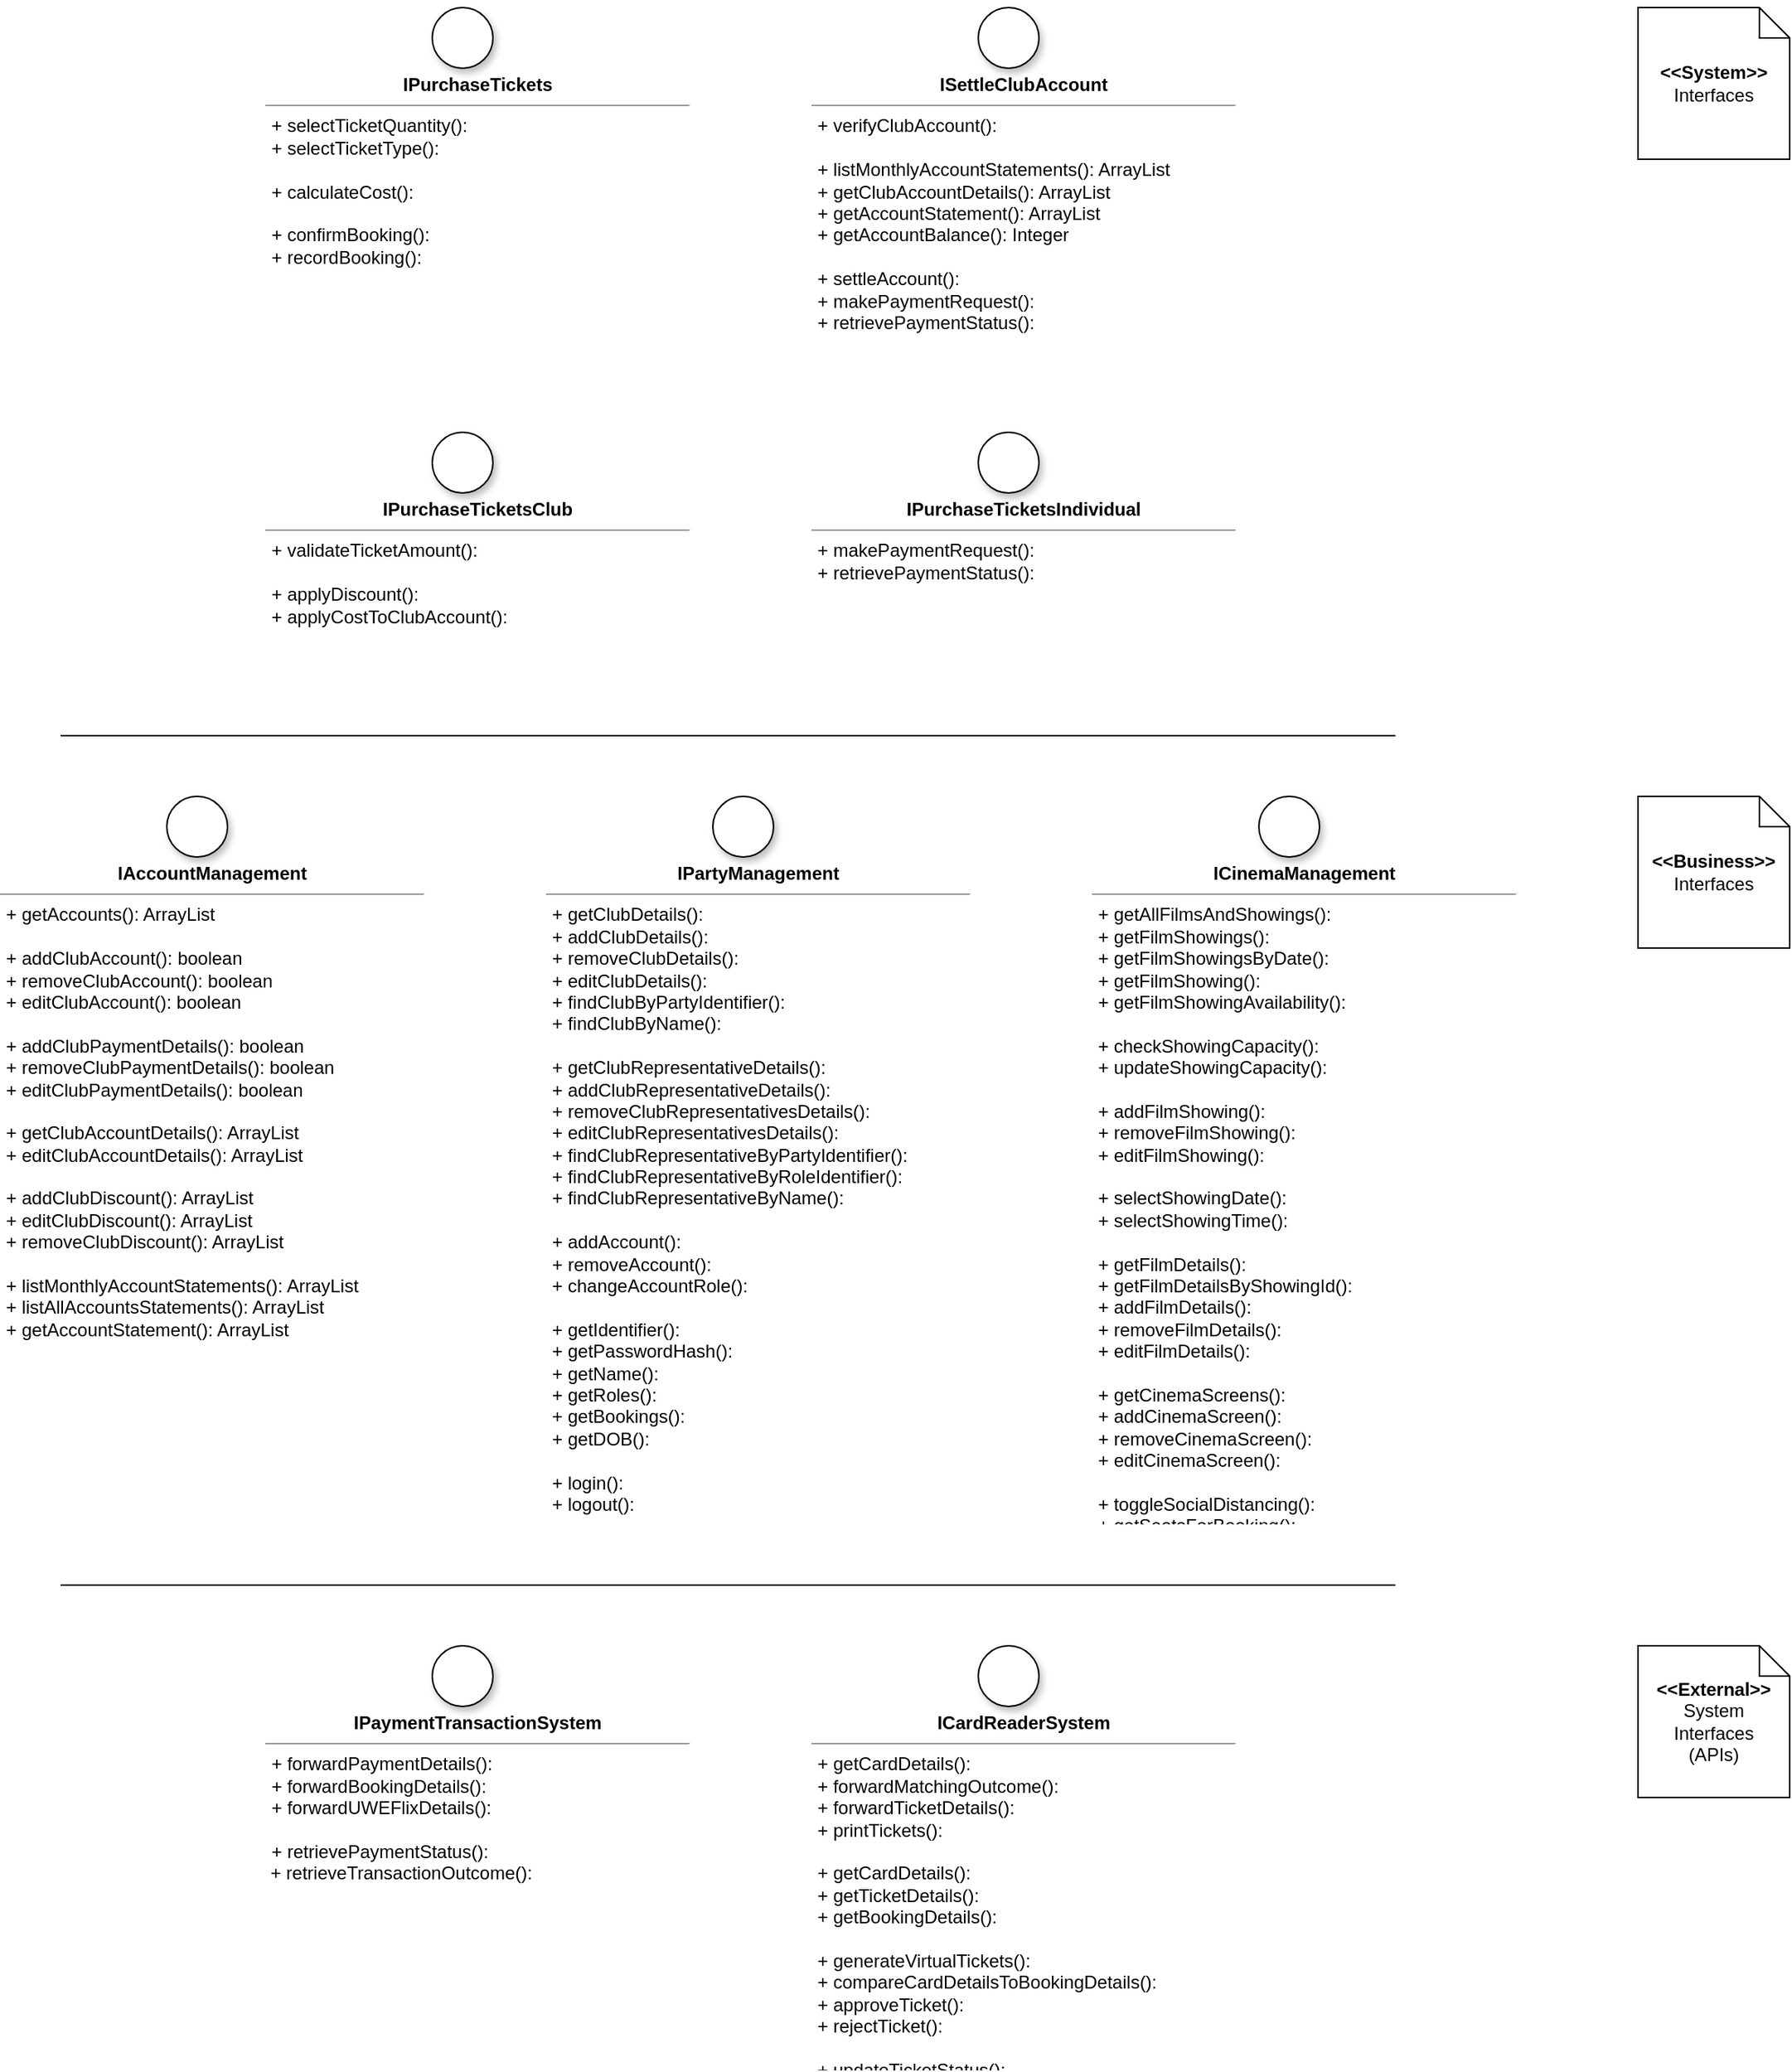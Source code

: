 <mxfile version="14.5.1" type="device"><diagram id="UyC8QRLO25mIW05JQHN2" name="Page-1"><mxGraphModel dx="2374" dy="1166" grid="1" gridSize="10" guides="1" tooltips="1" connect="1" arrows="1" fold="1" page="1" pageScale="1" pageWidth="827" pageHeight="1169" math="0" shadow="0"><root><mxCell id="0"/><mxCell id="1" parent="0"/><mxCell id="3gEaJYuZwHpeeCgXlep5-1" value="&lt;p style=&quot;margin: 0px ; margin-top: 4px ; text-align: center&quot;&gt;&lt;b&gt;IAccountManagement&lt;/b&gt;&lt;/p&gt;&lt;hr size=&quot;1&quot;&gt;&lt;p style=&quot;margin: 0px ; margin-left: 4px&quot;&gt;+ getAccounts(): ArrayList&lt;/p&gt;&lt;p style=&quot;margin: 0px ; margin-left: 4px&quot;&gt;&lt;br&gt;+ addClubAccount(): boolean&lt;/p&gt;&lt;p style=&quot;margin: 0px ; margin-left: 4px&quot;&gt;+ removeClubAccount(): boolean&lt;br&gt;&lt;/p&gt;&lt;p style=&quot;margin: 0px ; margin-left: 4px&quot;&gt;+ editClubAccount(): boolean&lt;/p&gt;&lt;p style=&quot;margin: 0px ; margin-left: 4px&quot;&gt;&lt;br&gt;&lt;/p&gt;&lt;p style=&quot;margin: 0px 0px 0px 4px&quot;&gt;+ addClubPaymentDetails(): boolean&lt;/p&gt;&lt;p style=&quot;margin: 0px 0px 0px 4px&quot;&gt;+ removeClubPaymentDetails(): boolean&lt;br&gt;&lt;/p&gt;&lt;p style=&quot;margin: 0px 0px 0px 4px&quot;&gt;+ editClubPaymentDetails(): boolean&lt;/p&gt;&lt;p style=&quot;margin: 0px ; margin-left: 4px&quot;&gt;&lt;br&gt;&lt;/p&gt;&lt;p style=&quot;margin: 0px ; margin-left: 4px&quot;&gt;+ getClubAccountDetails(): ArrayList&lt;br&gt;&lt;/p&gt;&lt;p style=&quot;margin: 0px ; margin-left: 4px&quot;&gt;+ editClubAccountDetails(): ArrayList&lt;/p&gt;&lt;p style=&quot;margin: 0px ; margin-left: 4px&quot;&gt;&lt;br&gt;&lt;/p&gt;&lt;p style=&quot;margin: 0px ; margin-left: 4px&quot;&gt;+ addClubDiscount(): ArrayList&lt;br&gt;&lt;/p&gt;&lt;p style=&quot;margin: 0px ; margin-left: 4px&quot;&gt;+ editClubDiscount(): ArrayList&lt;br&gt;&lt;/p&gt;&lt;p style=&quot;margin: 0px 0px 0px 4px&quot;&gt;+ removeClubDiscount(): ArrayList&lt;/p&gt;&lt;p style=&quot;margin: 0px ; margin-left: 4px&quot;&gt;&lt;br&gt;&lt;/p&gt;&lt;p style=&quot;margin: 0px ; margin-left: 4px&quot;&gt;+ listMonthlyAccountStatements(): ArrayList&lt;br&gt;&lt;/p&gt;&lt;p style=&quot;margin: 0px 0px 0px 4px&quot;&gt;+ listAllAccountsStatements(): ArrayList&lt;br&gt;&lt;/p&gt;&lt;p style=&quot;margin: 0px 0px 0px 4px&quot;&gt;+ getAccountStatement(): ArrayList&lt;/p&gt;" style="verticalAlign=top;align=left;overflow=fill;fontSize=12;fontFamily=Helvetica;html=1;strokeWidth=1;strokeColor=none;rounded=0;shadow=0;glass=0;sketch=0;" parent="1" vertex="1"><mxGeometry x="40" y="680" width="280" height="320" as="geometry"/></mxCell><mxCell id="3gEaJYuZwHpeeCgXlep5-28" value="&lt;b&gt;&amp;lt;&amp;lt;Business&amp;gt;&amp;gt;&lt;/b&gt;&lt;br&gt;&lt;span&gt;Interfaces&lt;/span&gt;" style="shape=note;size=20;whiteSpace=wrap;html=1;" parent="1" vertex="1"><mxGeometry x="1120" y="640" width="100" height="100" as="geometry"/></mxCell><mxCell id="3gEaJYuZwHpeeCgXlep5-29" value="" style="ellipse;whiteSpace=wrap;html=1;aspect=fixed;rounded=0;shadow=1;glass=0;sketch=0;strokeColor=#000000;strokeWidth=1;fillColor=#ffffff;" parent="1" vertex="1"><mxGeometry x="150" y="640" width="40" height="40" as="geometry"/></mxCell><mxCell id="3gEaJYuZwHpeeCgXlep5-30" value="&lt;p style=&quot;margin: 0px ; margin-top: 4px ; text-align: center&quot;&gt;&lt;b&gt;IPartyManagement&lt;/b&gt;&lt;/p&gt;&lt;hr size=&quot;1&quot;&gt;&lt;p style=&quot;margin: 0px 0px 0px 4px&quot;&gt;+ getClubDetails():&lt;br&gt;&lt;/p&gt;&lt;p style=&quot;margin: 0px 0px 0px 4px&quot;&gt;+ addClubDetails():&lt;br&gt;&lt;/p&gt;&lt;p style=&quot;margin: 0px 0px 0px 4px&quot;&gt;+ removeClubDetails():&lt;br&gt;&lt;/p&gt;&lt;p style=&quot;margin: 0px 0px 0px 4px&quot;&gt;+ editClubDetails():&lt;/p&gt;&lt;p style=&quot;margin: 0px 0px 0px 4px&quot;&gt;+ findClubByPartyIdentifier():&lt;/p&gt;&lt;p style=&quot;margin: 0px 0px 0px 4px&quot;&gt;+ findClubByName():&lt;/p&gt;&lt;p style=&quot;margin: 0px ; margin-left: 4px&quot;&gt;&lt;br&gt;&lt;/p&gt;&lt;p style=&quot;margin: 0px 0px 0px 4px&quot;&gt;+ getClubRepresentativeDetails():&lt;br&gt;&lt;/p&gt;&lt;p style=&quot;margin: 0px 0px 0px 4px&quot;&gt;+ addClubRepresentativeDetails():&lt;br&gt;&lt;/p&gt;&lt;p style=&quot;margin: 0px 0px 0px 4px&quot;&gt;+ removeClubRepresentativesDetails():&lt;br&gt;&lt;/p&gt;&lt;p style=&quot;margin: 0px 0px 0px 4px&quot;&gt;+ editClubRepresentativesDetails():&lt;/p&gt;&lt;p style=&quot;margin: 0px 0px 0px 4px&quot;&gt;+ findClubRepresentativeByPartyIdentifier():&lt;/p&gt;&lt;p style=&quot;margin: 0px 0px 0px 4px&quot;&gt;+ findClubRepresentativeByRoleIdentifier():&lt;/p&gt;&lt;p style=&quot;margin: 0px 0px 0px 4px&quot;&gt;+ findClubRepresentativeByName():&lt;/p&gt;&lt;p style=&quot;margin: 0px 0px 0px 4px&quot;&gt;&lt;br&gt;&lt;/p&gt;&lt;p style=&quot;margin: 0px 0px 0px 4px&quot;&gt;+ addAccount():&lt;/p&gt;&lt;p style=&quot;margin: 0px 0px 0px 4px&quot;&gt;+ removeAccount():&lt;/p&gt;&lt;p style=&quot;margin: 0px 0px 0px 4px&quot;&gt;+ changeAccountRole():&lt;/p&gt;&lt;p style=&quot;margin: 0px 0px 0px 4px&quot;&gt;&lt;br&gt;&lt;/p&gt;&lt;p style=&quot;margin: 0px 0px 0px 4px&quot;&gt;+ getIdentifier():&lt;/p&gt;&lt;p style=&quot;margin: 0px 0px 0px 4px&quot;&gt;+ getPasswordHash():&lt;/p&gt;&lt;p style=&quot;margin: 0px 0px 0px 4px&quot;&gt;+ getName():&lt;/p&gt;&lt;p style=&quot;margin: 0px 0px 0px 4px&quot;&gt;+ getRoles():&lt;/p&gt;&lt;p style=&quot;margin: 0px 0px 0px 4px&quot;&gt;+ getBookings():&lt;/p&gt;&lt;p style=&quot;margin: 0px 0px 0px 4px&quot;&gt;+ getDOB():&lt;/p&gt;&lt;p style=&quot;margin: 0px ; margin-left: 4px&quot;&gt;&lt;br&gt;&lt;/p&gt;&lt;p style=&quot;margin: 0px ; margin-left: 4px&quot;&gt;&lt;span&gt;+ login():&lt;/span&gt;&lt;br&gt;&lt;/p&gt;&lt;p style=&quot;margin: 0px ; margin-left: 4px&quot;&gt;+ logout():&lt;span&gt;&lt;br&gt;&lt;/span&gt;&lt;/p&gt;" style="verticalAlign=top;align=left;overflow=fill;fontSize=12;fontFamily=Helvetica;html=1;strokeWidth=1;strokeColor=none;rounded=0;shadow=0;glass=0;sketch=0;" parent="1" vertex="1"><mxGeometry x="400" y="680" width="280" height="440" as="geometry"/></mxCell><mxCell id="3gEaJYuZwHpeeCgXlep5-31" value="" style="ellipse;whiteSpace=wrap;html=1;aspect=fixed;rounded=0;shadow=1;glass=0;sketch=0;strokeColor=#000000;strokeWidth=1;fillColor=#ffffff;" parent="1" vertex="1"><mxGeometry x="510" y="640" width="40" height="40" as="geometry"/></mxCell><mxCell id="3gEaJYuZwHpeeCgXlep5-32" value="&lt;p style=&quot;margin: 0px ; margin-top: 4px ; text-align: center&quot;&gt;&lt;b&gt;ICinemaManagement&lt;/b&gt;&lt;/p&gt;&lt;hr size=&quot;1&quot;&gt;&lt;p style=&quot;margin: 0px ; margin-left: 4px&quot;&gt;+ getAllFilmsAndShowings():&lt;br&gt;&lt;/p&gt;&lt;p style=&quot;margin: 0px ; margin-left: 4px&quot;&gt;+ getFilmShowings():&lt;/p&gt;&lt;p style=&quot;margin: 0px ; margin-left: 4px&quot;&gt;+ getFilmShowingsByDate():&lt;br&gt;&lt;/p&gt;&lt;p style=&quot;margin: 0px ; margin-left: 4px&quot;&gt;+ getFilmShowing():&lt;br&gt;&lt;/p&gt;&lt;p style=&quot;margin: 0px ; margin-left: 4px&quot;&gt;+ getFilmShowingAvailability():&lt;br&gt;&lt;/p&gt;&lt;p style=&quot;margin: 0px ; margin-left: 4px&quot;&gt;&lt;br&gt;&lt;/p&gt;&lt;p style=&quot;margin: 0px ; margin-left: 4px&quot;&gt;+ checkShowingCapacity():&lt;/p&gt;&lt;p style=&quot;margin: 0px ; margin-left: 4px&quot;&gt;&lt;span&gt;+ updateShowingCapacity():&lt;/span&gt;&lt;/p&gt;&lt;p style=&quot;margin: 0px ; margin-left: 4px&quot;&gt;&lt;br&gt;&lt;/p&gt;&lt;p style=&quot;margin: 0px ; margin-left: 4px&quot;&gt;+ addFilmShowing():&lt;br&gt;&lt;/p&gt;&lt;p style=&quot;margin: 0px ; margin-left: 4px&quot;&gt;+ removeFilmShowing():&lt;/p&gt;&lt;p style=&quot;margin: 0px ; margin-left: 4px&quot;&gt;+ editFilmShowing():&lt;/p&gt;&lt;p style=&quot;margin: 0px ; margin-left: 4px&quot;&gt;&lt;br&gt;&lt;/p&gt;&lt;p style=&quot;margin: 0px 0px 0px 4px&quot;&gt;+ selectShowingDate():&lt;/p&gt;&lt;p style=&quot;margin: 0px 0px 0px 4px&quot;&gt;+ selectShowingTime():&lt;/p&gt;&lt;p style=&quot;margin: 0px ; margin-left: 4px&quot;&gt;&lt;br&gt;&lt;/p&gt;&lt;p style=&quot;margin: 0px ; margin-left: 4px&quot;&gt;+ getFilmDetails():&lt;/p&gt;&lt;p style=&quot;margin: 0px ; margin-left: 4px&quot;&gt;+ getFilmDetailsByShowingId():&lt;br&gt;&lt;/p&gt;&lt;p style=&quot;margin: 0px ; margin-left: 4px&quot;&gt;+ addFilmDetails():&lt;br&gt;&lt;/p&gt;&lt;p style=&quot;margin: 0px ; margin-left: 4px&quot;&gt;+ removeFilmDetails():&lt;br&gt;&lt;/p&gt;&lt;p style=&quot;margin: 0px ; margin-left: 4px&quot;&gt;+ editFilmDetails():&lt;br&gt;&lt;/p&gt;&lt;p style=&quot;margin: 0px ; margin-left: 4px&quot;&gt;&lt;br&gt;&lt;/p&gt;&lt;p style=&quot;margin: 0px ; margin-left: 4px&quot;&gt;+ getCinemaScreens():&lt;/p&gt;&lt;p style=&quot;margin: 0px ; margin-left: 4px&quot;&gt;+ addCinemaScreen():&lt;br&gt;&lt;/p&gt;&lt;p style=&quot;margin: 0px 0px 0px 4px&quot;&gt;+ removeCinemaScreen():&lt;br&gt;&lt;/p&gt;&lt;p style=&quot;margin: 0px 0px 0px 4px&quot;&gt;+ editCinemaScreen():&lt;br&gt;&lt;/p&gt;&lt;p style=&quot;margin: 0px 0px 0px 4px&quot;&gt;&lt;br&gt;&lt;/p&gt;&lt;p style=&quot;margin: 0px ; margin-left: 4px&quot;&gt;+ toggleSocialDistancing():&lt;br&gt;&lt;/p&gt;&lt;p style=&quot;margin: 0px ; margin-left: 4px&quot;&gt;+ getSeatsForBooking():&lt;/p&gt;&lt;p style=&quot;margin: 0px ; margin-left: 4px&quot;&gt;&lt;br&gt;&lt;/p&gt;" style="verticalAlign=top;align=left;overflow=fill;fontSize=12;fontFamily=Helvetica;html=1;strokeWidth=1;strokeColor=none;rounded=0;shadow=0;glass=0;sketch=0;" parent="1" vertex="1"><mxGeometry x="760" y="680" width="280" height="440" as="geometry"/></mxCell><mxCell id="3gEaJYuZwHpeeCgXlep5-33" value="" style="ellipse;whiteSpace=wrap;html=1;aspect=fixed;rounded=0;shadow=1;glass=0;sketch=0;strokeColor=#000000;strokeWidth=1;fillColor=#ffffff;" parent="1" vertex="1"><mxGeometry x="870" y="640" width="40" height="40" as="geometry"/></mxCell><mxCell id="3gEaJYuZwHpeeCgXlep5-48" value="&lt;p style=&quot;margin: 0px ; margin-top: 4px ; text-align: center&quot;&gt;&lt;b&gt;IPurchaseTickets&lt;/b&gt;&lt;/p&gt;&lt;hr size=&quot;1&quot;&gt;&lt;p style=&quot;margin: 0px ; margin-left: 4px&quot;&gt;&lt;span&gt;+ selectTicketQuantity():&lt;/span&gt;&lt;/p&gt;&lt;p style=&quot;margin: 0px ; margin-left: 4px&quot;&gt;+ selectTicketType():&lt;span&gt;&lt;br&gt;&lt;/span&gt;&lt;/p&gt;&lt;p style=&quot;margin: 0px ; margin-left: 4px&quot;&gt;&lt;span&gt;&lt;br&gt;&lt;/span&gt;&lt;/p&gt;&lt;p style=&quot;margin: 0px ; margin-left: 4px&quot;&gt;+ calculateCost():&lt;br&gt;&lt;/p&gt;&lt;p style=&quot;margin: 0px ; margin-left: 4px&quot;&gt;&lt;br&gt;&lt;/p&gt;&lt;p style=&quot;margin: 0px ; margin-left: 4px&quot;&gt;+ confirmBooking():&lt;/p&gt;&lt;p style=&quot;margin: 0px ; margin-left: 4px&quot;&gt;+ recordBooking():&lt;/p&gt;" style="verticalAlign=top;align=left;overflow=fill;fontSize=12;fontFamily=Helvetica;html=1;strokeWidth=1;strokeColor=none;rounded=0;shadow=0;glass=0;sketch=0;" parent="1" vertex="1"><mxGeometry x="215" y="160" width="280" height="200" as="geometry"/></mxCell><mxCell id="3gEaJYuZwHpeeCgXlep5-49" value="&lt;b&gt;&amp;lt;&amp;lt;System&amp;gt;&amp;gt;&lt;/b&gt;&lt;br&gt;&lt;span&gt;Interfaces&lt;/span&gt;" style="shape=note;size=20;whiteSpace=wrap;html=1;" parent="1" vertex="1"><mxGeometry x="1120" y="120" width="100" height="100" as="geometry"/></mxCell><mxCell id="3gEaJYuZwHpeeCgXlep5-50" value="" style="ellipse;whiteSpace=wrap;html=1;aspect=fixed;rounded=0;shadow=1;glass=0;sketch=0;strokeColor=#000000;strokeWidth=1;fillColor=#ffffff;" parent="1" vertex="1"><mxGeometry x="325" y="120" width="40" height="40" as="geometry"/></mxCell><mxCell id="3gEaJYuZwHpeeCgXlep5-53" value="&lt;p style=&quot;margin: 0px ; margin-top: 4px ; text-align: center&quot;&gt;&lt;b&gt;IPurchaseTicketsIndividual&lt;/b&gt;&lt;/p&gt;&lt;hr size=&quot;1&quot;&gt;&lt;p style=&quot;margin: 0px 0px 0px 4px&quot;&gt;&lt;span&gt;+ makePaymentRequest():&lt;/span&gt;&lt;br&gt;&lt;/p&gt;&lt;p style=&quot;margin: 0px 0px 0px 4px&quot;&gt;+ retrievePaymentStatus():&lt;br&gt;&lt;/p&gt;&lt;p style=&quot;margin: 0px 0px 0px 4px&quot;&gt;&lt;br&gt;&lt;/p&gt;&lt;p style=&quot;margin: 0px 0px 0px 4px&quot;&gt;&lt;br&gt;&lt;/p&gt;&lt;p style=&quot;margin: 0px 0px 0px 4px&quot;&gt;&lt;br&gt;&lt;/p&gt;" style="verticalAlign=top;align=left;overflow=fill;fontSize=12;fontFamily=Helvetica;html=1;strokeWidth=1;strokeColor=none;rounded=0;shadow=0;glass=0;sketch=0;" parent="1" vertex="1"><mxGeometry x="575" y="440" width="280" height="120" as="geometry"/></mxCell><mxCell id="3gEaJYuZwHpeeCgXlep5-54" value="" style="ellipse;whiteSpace=wrap;html=1;aspect=fixed;rounded=0;shadow=1;glass=0;sketch=0;strokeColor=#000000;strokeWidth=1;fillColor=#ffffff;" parent="1" vertex="1"><mxGeometry x="685" y="400" width="40" height="40" as="geometry"/></mxCell><mxCell id="3gEaJYuZwHpeeCgXlep5-55" value="&lt;p style=&quot;margin: 0px ; margin-top: 4px ; text-align: center&quot;&gt;&lt;b&gt;IPaymentTransactionSystem&lt;/b&gt;&lt;/p&gt;&lt;hr size=&quot;1&quot;&gt;&lt;p style=&quot;margin: 0px ; margin-left: 4px&quot;&gt;+ forwardPaymentDetails():&lt;/p&gt;&lt;p style=&quot;margin: 0px ; margin-left: 4px&quot;&gt;+ forwardBookingDetails():&lt;br&gt;&lt;/p&gt;&lt;p style=&quot;margin: 0px ; margin-left: 4px&quot;&gt;+ forwardUWEFlixDetails():&lt;br&gt;&lt;/p&gt;&lt;p style=&quot;margin: 0px ; margin-left: 4px&quot;&gt;&lt;span&gt;&lt;br&gt;&lt;/span&gt;&lt;/p&gt;&lt;p style=&quot;margin: 0px ; margin-left: 4px&quot;&gt;&lt;span&gt;+ retrievePaymentStatus():&lt;/span&gt;&lt;br&gt;&lt;/p&gt;&amp;nbsp;+ retrieveTransactionOutcome():" style="verticalAlign=top;align=left;overflow=fill;fontSize=12;fontFamily=Helvetica;html=1;strokeWidth=1;strokeColor=none;rounded=0;shadow=0;glass=0;sketch=0;" parent="1" vertex="1"><mxGeometry x="215" y="1240" width="280" height="140" as="geometry"/></mxCell><mxCell id="3gEaJYuZwHpeeCgXlep5-56" value="&lt;b&gt;&amp;lt;&amp;lt;External&amp;gt;&amp;gt;&lt;/b&gt;&lt;br&gt;&lt;span&gt;System&lt;br&gt;Interfaces&lt;br&gt;(APIs)&lt;br&gt;&lt;/span&gt;" style="shape=note;size=20;whiteSpace=wrap;html=1;" parent="1" vertex="1"><mxGeometry x="1120" y="1200" width="100" height="100" as="geometry"/></mxCell><mxCell id="3gEaJYuZwHpeeCgXlep5-57" value="" style="ellipse;whiteSpace=wrap;html=1;aspect=fixed;rounded=0;shadow=1;glass=0;sketch=0;strokeColor=#000000;strokeWidth=1;fillColor=#ffffff;" parent="1" vertex="1"><mxGeometry x="325" y="1200" width="40" height="40" as="geometry"/></mxCell><mxCell id="3gEaJYuZwHpeeCgXlep5-60" value="&lt;p style=&quot;margin: 0px ; margin-top: 4px ; text-align: center&quot;&gt;&lt;b&gt;ICardReaderSystem&lt;/b&gt;&lt;/p&gt;&lt;hr size=&quot;1&quot;&gt;&lt;p style=&quot;margin: 0px ; margin-left: 4px&quot;&gt;+ getCardDetails():&lt;/p&gt;&lt;p style=&quot;margin: 0px ; margin-left: 4px&quot;&gt;+ forwardMatchingOutcome():&lt;br&gt;&lt;/p&gt;&lt;p style=&quot;margin: 0px ; margin-left: 4px&quot;&gt;+ forwardTicketDetails():&lt;br&gt;&lt;/p&gt;&lt;p style=&quot;margin: 0px ; margin-left: 4px&quot;&gt;+ printTickets():&lt;br&gt;&lt;/p&gt;&lt;p style=&quot;margin: 0px ; margin-left: 4px&quot;&gt;&lt;br&gt;&lt;/p&gt;&lt;p style=&quot;margin: 0px 0px 0px 4px&quot;&gt;+ getCardDetails():&lt;/p&gt;&lt;p style=&quot;margin: 0px 0px 0px 4px&quot;&gt;+ getTicketDetails():&lt;br&gt;&lt;/p&gt;&lt;p style=&quot;margin: 0px 0px 0px 4px&quot;&gt;+ getBookingDetails():&lt;/p&gt;&lt;p style=&quot;margin: 0px 0px 0px 4px&quot;&gt;&lt;br&gt;&lt;/p&gt;&lt;p style=&quot;margin: 0px 0px 0px 4px&quot;&gt;+ generateVirtualTickets():&lt;br&gt;&lt;/p&gt;&lt;p style=&quot;margin: 0px 0px 0px 4px&quot;&gt;+ compareCardDetailsToBookingDetails():&lt;/p&gt;&lt;p style=&quot;margin: 0px 0px 0px 4px&quot;&gt;+ approveTicket():&lt;/p&gt;&lt;p style=&quot;margin: 0px 0px 0px 4px&quot;&gt;+ rejectTicket():&lt;/p&gt;&lt;p style=&quot;margin: 0px 0px 0px 4px&quot;&gt;&lt;br&gt;&lt;/p&gt;&lt;p style=&quot;margin: 0px 0px 0px 4px&quot;&gt;+ updateTicketStatus():&lt;/p&gt;&lt;p style=&quot;margin: 0px ; margin-left: 4px&quot;&gt;&lt;br&gt;&lt;/p&gt;&lt;p style=&quot;margin: 0px ; margin-left: 4px&quot;&gt;&lt;br&gt;&lt;/p&gt;&lt;p style=&quot;margin: 0px ; margin-left: 4px&quot;&gt;&lt;br&gt;&lt;/p&gt;" style="verticalAlign=top;align=left;overflow=fill;fontSize=12;fontFamily=Helvetica;html=1;strokeWidth=1;strokeColor=none;rounded=0;shadow=0;glass=0;sketch=0;" parent="1" vertex="1"><mxGeometry x="575" y="1240" width="280" height="240" as="geometry"/></mxCell><mxCell id="3gEaJYuZwHpeeCgXlep5-61" value="" style="ellipse;whiteSpace=wrap;html=1;aspect=fixed;rounded=0;shadow=1;glass=0;sketch=0;strokeColor=#000000;strokeWidth=1;fillColor=#ffffff;" parent="1" vertex="1"><mxGeometry x="685" y="1200" width="40" height="40" as="geometry"/></mxCell><mxCell id="fL88O7QzvwMJ6pOgSvPZ-1" value="&lt;p style=&quot;margin: 0px ; margin-top: 4px ; text-align: center&quot;&gt;&lt;b&gt;IPurchaseTicketsClub&lt;/b&gt;&lt;/p&gt;&lt;hr size=&quot;1&quot;&gt;&lt;p style=&quot;margin: 0px 0px 0px 4px&quot;&gt;&lt;span&gt;+ validateTicketAmount():&lt;/span&gt;&lt;br&gt;&lt;/p&gt;&lt;p style=&quot;margin: 0px 0px 0px 4px&quot;&gt;&lt;br&gt;&lt;/p&gt;&lt;p style=&quot;margin: 0px 0px 0px 4px&quot;&gt;+ applyDiscount():&lt;br&gt;&lt;/p&gt;&lt;p style=&quot;margin: 0px 0px 0px 4px&quot;&gt;&lt;span&gt;+ applyCostToClubAccount():&lt;/span&gt;&lt;br&gt;&lt;/p&gt;&lt;p style=&quot;margin: 0px 0px 0px 4px&quot;&gt;&lt;br&gt;&lt;/p&gt;&lt;p style=&quot;margin: 0px 0px 0px 4px&quot;&gt;&lt;br&gt;&lt;/p&gt;&lt;p style=&quot;margin: 0px ; margin-left: 4px&quot;&gt;&lt;br&gt;&lt;/p&gt;" style="verticalAlign=top;align=left;overflow=fill;fontSize=12;fontFamily=Helvetica;html=1;strokeWidth=1;strokeColor=none;rounded=0;shadow=0;glass=0;sketch=0;" parent="1" vertex="1"><mxGeometry x="215" y="440" width="280" height="120" as="geometry"/></mxCell><mxCell id="fL88O7QzvwMJ6pOgSvPZ-2" value="" style="ellipse;whiteSpace=wrap;html=1;aspect=fixed;rounded=0;shadow=1;glass=0;sketch=0;strokeColor=#000000;strokeWidth=1;fillColor=#ffffff;" parent="1" vertex="1"><mxGeometry x="325" y="400" width="40" height="40" as="geometry"/></mxCell><mxCell id="fL88O7QzvwMJ6pOgSvPZ-3" value="" style="endArrow=none;html=1;" parent="1" edge="1"><mxGeometry width="50" height="50" relative="1" as="geometry"><mxPoint x="80" y="600" as="sourcePoint"/><mxPoint x="960" y="600" as="targetPoint"/></mxGeometry></mxCell><mxCell id="fL88O7QzvwMJ6pOgSvPZ-5" value="" style="endArrow=none;html=1;" parent="1" edge="1"><mxGeometry width="50" height="50" relative="1" as="geometry"><mxPoint x="80" y="1160" as="sourcePoint"/><mxPoint x="960" y="1160" as="targetPoint"/></mxGeometry></mxCell><mxCell id="wItJFEPxpmePIK_u9RMt-3" value="&lt;p style=&quot;margin: 0px ; margin-top: 4px ; text-align: center&quot;&gt;&lt;b&gt;ISettleClubAccount&lt;/b&gt;&lt;/p&gt;&lt;hr size=&quot;1&quot;&gt;&lt;p style=&quot;margin: 0px 0px 0px 4px&quot;&gt;&lt;span&gt;+ verifyClubAccount():&lt;/span&gt;&lt;/p&gt;&lt;p style=&quot;margin: 0px 0px 0px 4px&quot;&gt;&lt;span&gt;&lt;br&gt;&lt;/span&gt;&lt;/p&gt;&lt;p style=&quot;margin: 0px 0px 0px 4px&quot;&gt;+ listMonthlyAccountStatements(): ArrayList&lt;span&gt;&lt;br&gt;&lt;/span&gt;&lt;/p&gt;&lt;p style=&quot;margin: 0px 0px 0px 4px&quot;&gt;+ getClubAccountDetails(): ArrayList&lt;/p&gt;&lt;p style=&quot;margin: 0px 0px 0px 4px&quot;&gt;+ getAccountStatement(): ArrayList&lt;/p&gt;&lt;p style=&quot;margin: 0px 0px 0px 4px&quot;&gt;+ getAccountBalance(): Integer&lt;br&gt;&lt;br&gt;&lt;/p&gt;&lt;p style=&quot;margin: 0px 0px 0px 4px&quot;&gt;+ settleAccount():&lt;/p&gt;&lt;p style=&quot;margin: 0px 0px 0px 4px&quot;&gt;+ makePaymentRequest():&lt;br&gt;&lt;/p&gt;&lt;p style=&quot;margin: 0px 0px 0px 4px&quot;&gt;+ retrievePaymentStatus():&lt;br&gt;&lt;/p&gt;&lt;p style=&quot;margin: 0px 0px 0px 4px&quot;&gt;&lt;br&gt;&lt;/p&gt;" style="verticalAlign=top;align=left;overflow=fill;fontSize=12;fontFamily=Helvetica;html=1;strokeWidth=1;strokeColor=none;rounded=0;shadow=0;glass=0;sketch=0;" parent="1" vertex="1"><mxGeometry x="575" y="160" width="280" height="200" as="geometry"/></mxCell><mxCell id="wItJFEPxpmePIK_u9RMt-4" value="" style="ellipse;whiteSpace=wrap;html=1;aspect=fixed;rounded=0;shadow=1;glass=0;sketch=0;strokeColor=#000000;strokeWidth=1;fillColor=#ffffff;" parent="1" vertex="1"><mxGeometry x="685" y="120" width="40" height="40" as="geometry"/></mxCell></root></mxGraphModel></diagram></mxfile>